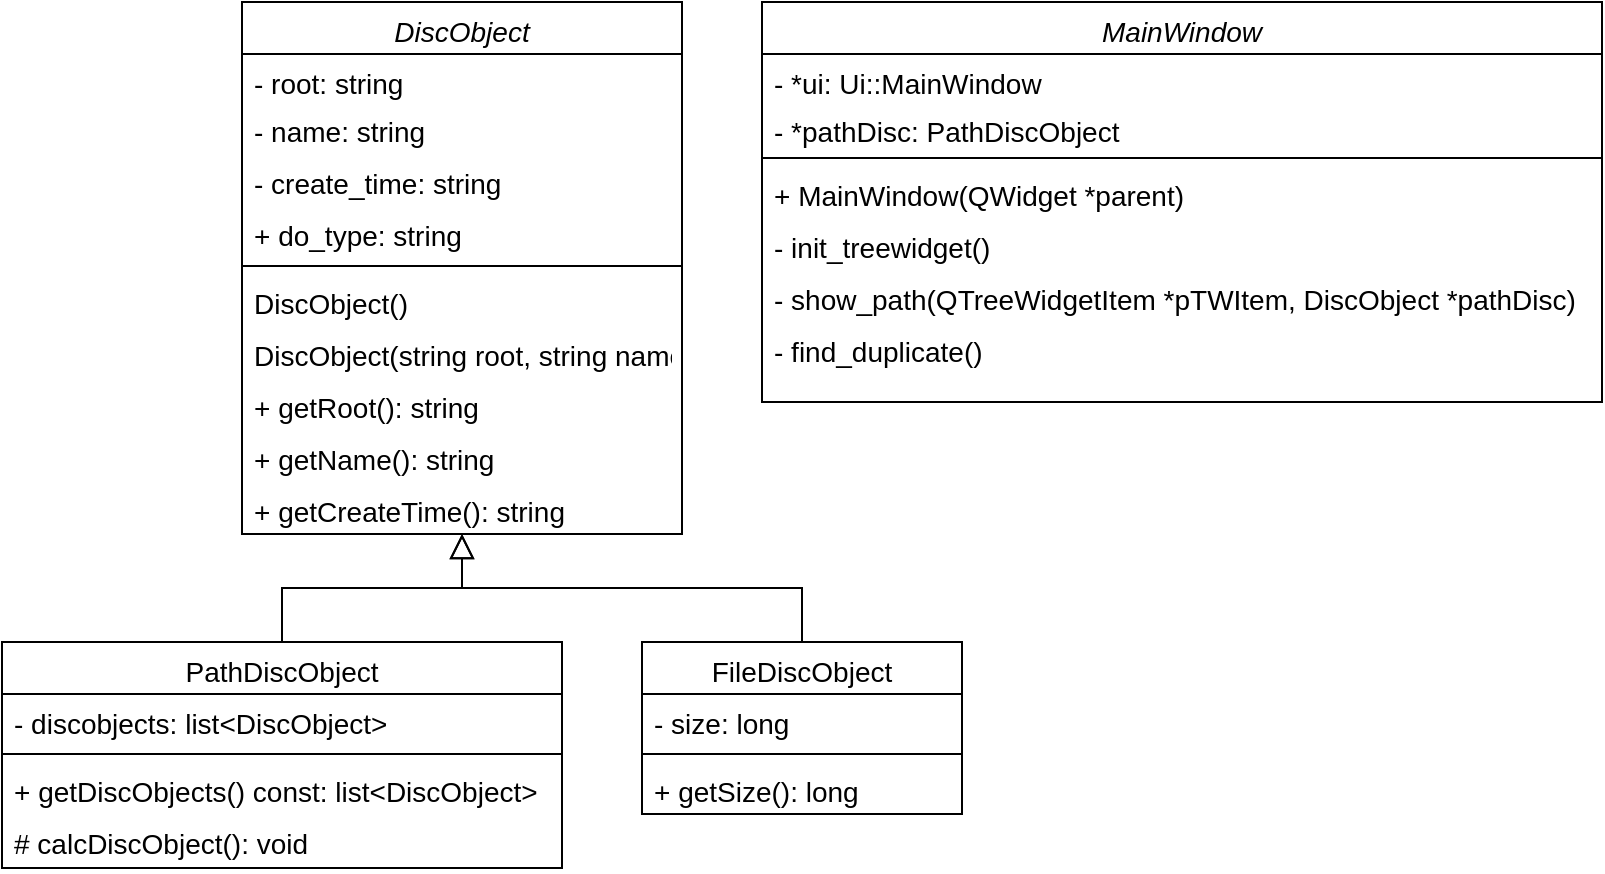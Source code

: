<mxfile version="20.3.0" type="device"><diagram id="C5RBs43oDa-KdzZeNtuy" name="Page-1"><mxGraphModel dx="1383" dy="509" grid="1" gridSize="10" guides="1" tooltips="1" connect="1" arrows="1" fold="1" page="1" pageScale="1" pageWidth="827" pageHeight="1169" math="0" shadow="0"><root><mxCell id="WIyWlLk6GJQsqaUBKTNV-0"/><mxCell id="WIyWlLk6GJQsqaUBKTNV-1" parent="WIyWlLk6GJQsqaUBKTNV-0"/><mxCell id="zkfFHV4jXpPFQw0GAbJ--0" value="DiscObject" style="swimlane;fontStyle=2;align=center;verticalAlign=top;childLayout=stackLayout;horizontal=1;startSize=26;horizontalStack=0;resizeParent=1;resizeLast=0;collapsible=1;marginBottom=0;rounded=0;shadow=0;strokeWidth=1;fontFamily=Helvetica;fontSize=14;" parent="WIyWlLk6GJQsqaUBKTNV-1" vertex="1"><mxGeometry x="180" y="70" width="220" height="266" as="geometry"><mxRectangle x="100" y="70" width="160" height="26" as="alternateBounds"/></mxGeometry></mxCell><mxCell id="zkfFHV4jXpPFQw0GAbJ--1" value="- root: string" style="text;align=left;verticalAlign=top;spacingLeft=4;spacingRight=4;overflow=hidden;rotatable=0;points=[[0,0.5],[1,0.5]];portConstraint=eastwest;fontFamily=Helvetica;fontSize=14;" parent="zkfFHV4jXpPFQw0GAbJ--0" vertex="1"><mxGeometry y="26" width="220" height="24" as="geometry"/></mxCell><mxCell id="zkfFHV4jXpPFQw0GAbJ--2" value="- name: string" style="text;align=left;verticalAlign=top;spacingLeft=4;spacingRight=4;overflow=hidden;rotatable=0;points=[[0,0.5],[1,0.5]];portConstraint=eastwest;rounded=0;shadow=0;html=0;fontFamily=Helvetica;fontSize=14;" parent="zkfFHV4jXpPFQw0GAbJ--0" vertex="1"><mxGeometry y="50" width="220" height="26" as="geometry"/></mxCell><mxCell id="r3mV40BmIrs0PBP045S9-10" value="- create_time: string" style="text;align=left;verticalAlign=top;spacingLeft=4;spacingRight=4;overflow=hidden;rotatable=0;points=[[0,0.5],[1,0.5]];portConstraint=eastwest;rounded=0;shadow=0;html=0;fontFamily=Helvetica;fontSize=14;" vertex="1" parent="zkfFHV4jXpPFQw0GAbJ--0"><mxGeometry y="76" width="220" height="26" as="geometry"/></mxCell><mxCell id="zkfFHV4jXpPFQw0GAbJ--3" value="+ do_type: string" style="text;align=left;verticalAlign=top;spacingLeft=4;spacingRight=4;overflow=hidden;rotatable=0;points=[[0,0.5],[1,0.5]];portConstraint=eastwest;rounded=0;shadow=0;html=0;fontFamily=Helvetica;fontSize=14;" parent="zkfFHV4jXpPFQw0GAbJ--0" vertex="1"><mxGeometry y="102" width="220" height="26" as="geometry"/></mxCell><mxCell id="zkfFHV4jXpPFQw0GAbJ--4" value="" style="line;html=1;strokeWidth=1;align=left;verticalAlign=middle;spacingTop=-1;spacingLeft=3;spacingRight=3;rotatable=0;labelPosition=right;points=[];portConstraint=eastwest;fontFamily=Helvetica;fontSize=14;" parent="zkfFHV4jXpPFQw0GAbJ--0" vertex="1"><mxGeometry y="128" width="220" height="8" as="geometry"/></mxCell><mxCell id="r3mV40BmIrs0PBP045S9-12" value="DiscObject()" style="text;align=left;verticalAlign=top;spacingLeft=4;spacingRight=4;overflow=hidden;rotatable=0;points=[[0,0.5],[1,0.5]];portConstraint=eastwest;fontFamily=Helvetica;fontSize=14;" vertex="1" parent="zkfFHV4jXpPFQw0GAbJ--0"><mxGeometry y="136" width="220" height="26" as="geometry"/></mxCell><mxCell id="r3mV40BmIrs0PBP045S9-11" value="DiscObject(string root, string name)" style="text;align=left;verticalAlign=top;spacingLeft=4;spacingRight=4;overflow=hidden;rotatable=0;points=[[0,0.5],[1,0.5]];portConstraint=eastwest;fontFamily=Helvetica;fontSize=14;" vertex="1" parent="zkfFHV4jXpPFQw0GAbJ--0"><mxGeometry y="162" width="220" height="26" as="geometry"/></mxCell><mxCell id="r3mV40BmIrs0PBP045S9-0" value="+ getRoot(): string" style="text;align=left;verticalAlign=top;spacingLeft=4;spacingRight=4;overflow=hidden;rotatable=0;points=[[0,0.5],[1,0.5]];portConstraint=eastwest;fontFamily=Helvetica;fontSize=14;" vertex="1" parent="zkfFHV4jXpPFQw0GAbJ--0"><mxGeometry y="188" width="220" height="26" as="geometry"/></mxCell><mxCell id="r3mV40BmIrs0PBP045S9-1" value="+ getName(): string" style="text;align=left;verticalAlign=top;spacingLeft=4;spacingRight=4;overflow=hidden;rotatable=0;points=[[0,0.5],[1,0.5]];portConstraint=eastwest;fontFamily=Helvetica;fontSize=14;" vertex="1" parent="zkfFHV4jXpPFQw0GAbJ--0"><mxGeometry y="214" width="220" height="26" as="geometry"/></mxCell><mxCell id="zkfFHV4jXpPFQw0GAbJ--5" value="+ getCreateTime(): string" style="text;align=left;verticalAlign=top;spacingLeft=4;spacingRight=4;overflow=hidden;rotatable=0;points=[[0,0.5],[1,0.5]];portConstraint=eastwest;fontFamily=Helvetica;fontSize=14;" parent="zkfFHV4jXpPFQw0GAbJ--0" vertex="1"><mxGeometry y="240" width="220" height="26" as="geometry"/></mxCell><mxCell id="zkfFHV4jXpPFQw0GAbJ--6" value="PathDiscObject" style="swimlane;fontStyle=0;align=center;verticalAlign=top;childLayout=stackLayout;horizontal=1;startSize=26;horizontalStack=0;resizeParent=1;resizeLast=0;collapsible=1;marginBottom=0;rounded=0;shadow=0;strokeWidth=1;fontFamily=Helvetica;fontSize=14;" parent="WIyWlLk6GJQsqaUBKTNV-1" vertex="1"><mxGeometry x="60" y="390" width="280" height="113" as="geometry"><mxRectangle x="130" y="380" width="160" height="26" as="alternateBounds"/></mxGeometry></mxCell><mxCell id="zkfFHV4jXpPFQw0GAbJ--7" value="- discobjects: list&lt;DiscObject&gt;" style="text;align=left;verticalAlign=top;spacingLeft=4;spacingRight=4;overflow=hidden;rotatable=0;points=[[0,0.5],[1,0.5]];portConstraint=eastwest;fontFamily=Helvetica;fontSize=14;" parent="zkfFHV4jXpPFQw0GAbJ--6" vertex="1"><mxGeometry y="26" width="280" height="26" as="geometry"/></mxCell><mxCell id="zkfFHV4jXpPFQw0GAbJ--9" value="" style="line;html=1;strokeWidth=1;align=left;verticalAlign=middle;spacingTop=-1;spacingLeft=3;spacingRight=3;rotatable=0;labelPosition=right;points=[];portConstraint=eastwest;fontFamily=Helvetica;fontSize=14;" parent="zkfFHV4jXpPFQw0GAbJ--6" vertex="1"><mxGeometry y="52" width="280" height="8" as="geometry"/></mxCell><mxCell id="zkfFHV4jXpPFQw0GAbJ--10" value="+ getDiscObjects() const: list&lt;DiscObject&gt;" style="text;align=left;verticalAlign=top;spacingLeft=4;spacingRight=4;overflow=hidden;rotatable=0;points=[[0,0.5],[1,0.5]];portConstraint=eastwest;fontStyle=0;fontFamily=Helvetica;fontSize=14;" parent="zkfFHV4jXpPFQw0GAbJ--6" vertex="1"><mxGeometry y="60" width="280" height="26" as="geometry"/></mxCell><mxCell id="zkfFHV4jXpPFQw0GAbJ--11" value="# calcDiscObject(): void" style="text;align=left;verticalAlign=top;spacingLeft=4;spacingRight=4;overflow=hidden;rotatable=0;points=[[0,0.5],[1,0.5]];portConstraint=eastwest;fontFamily=Helvetica;fontSize=14;" parent="zkfFHV4jXpPFQw0GAbJ--6" vertex="1"><mxGeometry y="86" width="280" height="26" as="geometry"/></mxCell><mxCell id="zkfFHV4jXpPFQw0GAbJ--12" value="" style="endArrow=block;endSize=10;endFill=0;shadow=0;strokeWidth=1;rounded=0;edgeStyle=elbowEdgeStyle;elbow=vertical;fontFamily=Helvetica;fontSize=14;align=left;" parent="WIyWlLk6GJQsqaUBKTNV-1" source="zkfFHV4jXpPFQw0GAbJ--6" target="zkfFHV4jXpPFQw0GAbJ--0" edge="1"><mxGeometry width="160" relative="1" as="geometry"><mxPoint x="200" y="203" as="sourcePoint"/><mxPoint x="200" y="203" as="targetPoint"/></mxGeometry></mxCell><mxCell id="zkfFHV4jXpPFQw0GAbJ--13" value="FileDiscObject" style="swimlane;fontStyle=0;align=center;verticalAlign=top;childLayout=stackLayout;horizontal=1;startSize=26;horizontalStack=0;resizeParent=1;resizeLast=0;collapsible=1;marginBottom=0;rounded=0;shadow=0;strokeWidth=1;fontFamily=Helvetica;fontSize=14;" parent="WIyWlLk6GJQsqaUBKTNV-1" vertex="1"><mxGeometry x="380" y="390" width="160" height="86" as="geometry"><mxRectangle x="340" y="380" width="170" height="26" as="alternateBounds"/></mxGeometry></mxCell><mxCell id="zkfFHV4jXpPFQw0GAbJ--14" value="- size: long" style="text;align=left;verticalAlign=top;spacingLeft=4;spacingRight=4;overflow=hidden;rotatable=0;points=[[0,0.5],[1,0.5]];portConstraint=eastwest;fontFamily=Helvetica;fontSize=14;" parent="zkfFHV4jXpPFQw0GAbJ--13" vertex="1"><mxGeometry y="26" width="160" height="26" as="geometry"/></mxCell><mxCell id="zkfFHV4jXpPFQw0GAbJ--15" value="" style="line;html=1;strokeWidth=1;align=left;verticalAlign=middle;spacingTop=-1;spacingLeft=3;spacingRight=3;rotatable=0;labelPosition=right;points=[];portConstraint=eastwest;fontFamily=Helvetica;fontSize=14;" parent="zkfFHV4jXpPFQw0GAbJ--13" vertex="1"><mxGeometry y="52" width="160" height="8" as="geometry"/></mxCell><mxCell id="r3mV40BmIrs0PBP045S9-14" value="+ getSize(): long " style="text;align=left;verticalAlign=top;spacingLeft=4;spacingRight=4;overflow=hidden;rotatable=0;points=[[0,0.5],[1,0.5]];portConstraint=eastwest;fontStyle=0;fontFamily=Helvetica;fontSize=14;" vertex="1" parent="zkfFHV4jXpPFQw0GAbJ--13"><mxGeometry y="60" width="160" height="26" as="geometry"/></mxCell><mxCell id="zkfFHV4jXpPFQw0GAbJ--16" value="" style="endArrow=block;endSize=10;endFill=0;shadow=0;strokeWidth=1;rounded=0;edgeStyle=elbowEdgeStyle;elbow=vertical;fontFamily=Helvetica;fontSize=14;align=left;" parent="WIyWlLk6GJQsqaUBKTNV-1" source="zkfFHV4jXpPFQw0GAbJ--13" target="zkfFHV4jXpPFQw0GAbJ--0" edge="1"><mxGeometry width="160" relative="1" as="geometry"><mxPoint x="210" y="373" as="sourcePoint"/><mxPoint x="310" y="271" as="targetPoint"/></mxGeometry></mxCell><mxCell id="r3mV40BmIrs0PBP045S9-15" value="MainWindow" style="swimlane;fontStyle=2;align=center;verticalAlign=top;childLayout=stackLayout;horizontal=1;startSize=26;horizontalStack=0;resizeParent=1;resizeLast=0;collapsible=1;marginBottom=0;rounded=0;shadow=0;strokeWidth=1;fontFamily=Helvetica;fontSize=14;" vertex="1" parent="WIyWlLk6GJQsqaUBKTNV-1"><mxGeometry x="440" y="70" width="420" height="200" as="geometry"><mxRectangle x="100" y="70" width="160" height="26" as="alternateBounds"/></mxGeometry></mxCell><mxCell id="r3mV40BmIrs0PBP045S9-16" value="- *ui: Ui::MainWindow" style="text;align=left;verticalAlign=top;spacingLeft=4;spacingRight=4;overflow=hidden;rotatable=0;points=[[0,0.5],[1,0.5]];portConstraint=eastwest;fontFamily=Helvetica;fontSize=14;" vertex="1" parent="r3mV40BmIrs0PBP045S9-15"><mxGeometry y="26" width="420" height="24" as="geometry"/></mxCell><mxCell id="r3mV40BmIrs0PBP045S9-26" value="- *pathDisc: PathDiscObject" style="text;align=left;verticalAlign=top;spacingLeft=4;spacingRight=4;overflow=hidden;rotatable=0;points=[[0,0.5],[1,0.5]];portConstraint=eastwest;fontFamily=Helvetica;fontSize=14;" vertex="1" parent="r3mV40BmIrs0PBP045S9-15"><mxGeometry y="50" width="420" height="24" as="geometry"/></mxCell><mxCell id="r3mV40BmIrs0PBP045S9-20" value="" style="line;html=1;strokeWidth=1;align=left;verticalAlign=middle;spacingTop=-1;spacingLeft=3;spacingRight=3;rotatable=0;labelPosition=right;points=[];portConstraint=eastwest;fontFamily=Helvetica;fontSize=14;" vertex="1" parent="r3mV40BmIrs0PBP045S9-15"><mxGeometry y="74" width="420" height="8" as="geometry"/></mxCell><mxCell id="r3mV40BmIrs0PBP045S9-21" value="+ MainWindow(QWidget *parent)" style="text;align=left;verticalAlign=top;spacingLeft=4;spacingRight=4;overflow=hidden;rotatable=0;points=[[0,0.5],[1,0.5]];portConstraint=eastwest;fontFamily=Helvetica;fontSize=14;" vertex="1" parent="r3mV40BmIrs0PBP045S9-15"><mxGeometry y="82" width="420" height="26" as="geometry"/></mxCell><mxCell id="r3mV40BmIrs0PBP045S9-23" value="- init_treewidget()" style="text;align=left;verticalAlign=top;spacingLeft=4;spacingRight=4;overflow=hidden;rotatable=0;points=[[0,0.5],[1,0.5]];portConstraint=eastwest;fontFamily=Helvetica;fontSize=14;" vertex="1" parent="r3mV40BmIrs0PBP045S9-15"><mxGeometry y="108" width="420" height="26" as="geometry"/></mxCell><mxCell id="r3mV40BmIrs0PBP045S9-24" value="- show_path(QTreeWidgetItem *pTWItem, DiscObject *pathDisc)" style="text;align=left;verticalAlign=top;spacingLeft=4;spacingRight=4;overflow=hidden;rotatable=0;points=[[0,0.5],[1,0.5]];portConstraint=eastwest;fontFamily=Helvetica;fontSize=14;" vertex="1" parent="r3mV40BmIrs0PBP045S9-15"><mxGeometry y="134" width="420" height="26" as="geometry"/></mxCell><mxCell id="r3mV40BmIrs0PBP045S9-27" value="- find_duplicate()" style="text;align=left;verticalAlign=top;spacingLeft=4;spacingRight=4;overflow=hidden;rotatable=0;points=[[0,0.5],[1,0.5]];portConstraint=eastwest;fontFamily=Helvetica;fontSize=14;" vertex="1" parent="r3mV40BmIrs0PBP045S9-15"><mxGeometry y="160" width="420" height="26" as="geometry"/></mxCell></root></mxGraphModel></diagram></mxfile>